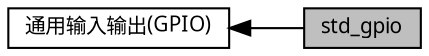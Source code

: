 digraph "std_gpio"
{
  edge [fontname="黑体",fontsize="10",labelfontname="黑体",labelfontsize="10"];
  node [fontname="黑体",fontsize="10",shape=box];
  rankdir=LR;
  Node0 [label="std_gpio",height=0.2,width=0.4,color="black", fillcolor="grey75", style="filled", fontcolor="black",tooltip=" "];
  Node1 [label="通用输入输出(GPIO)",height=0.2,width=0.4,color="black", fillcolor="white", style="filled",URL="$group__am__demo__gpio__all.html",tooltip="GPIO相关例程"];
  Node1->Node0 [shape=plaintext, dir="back", style="solid"];
}
